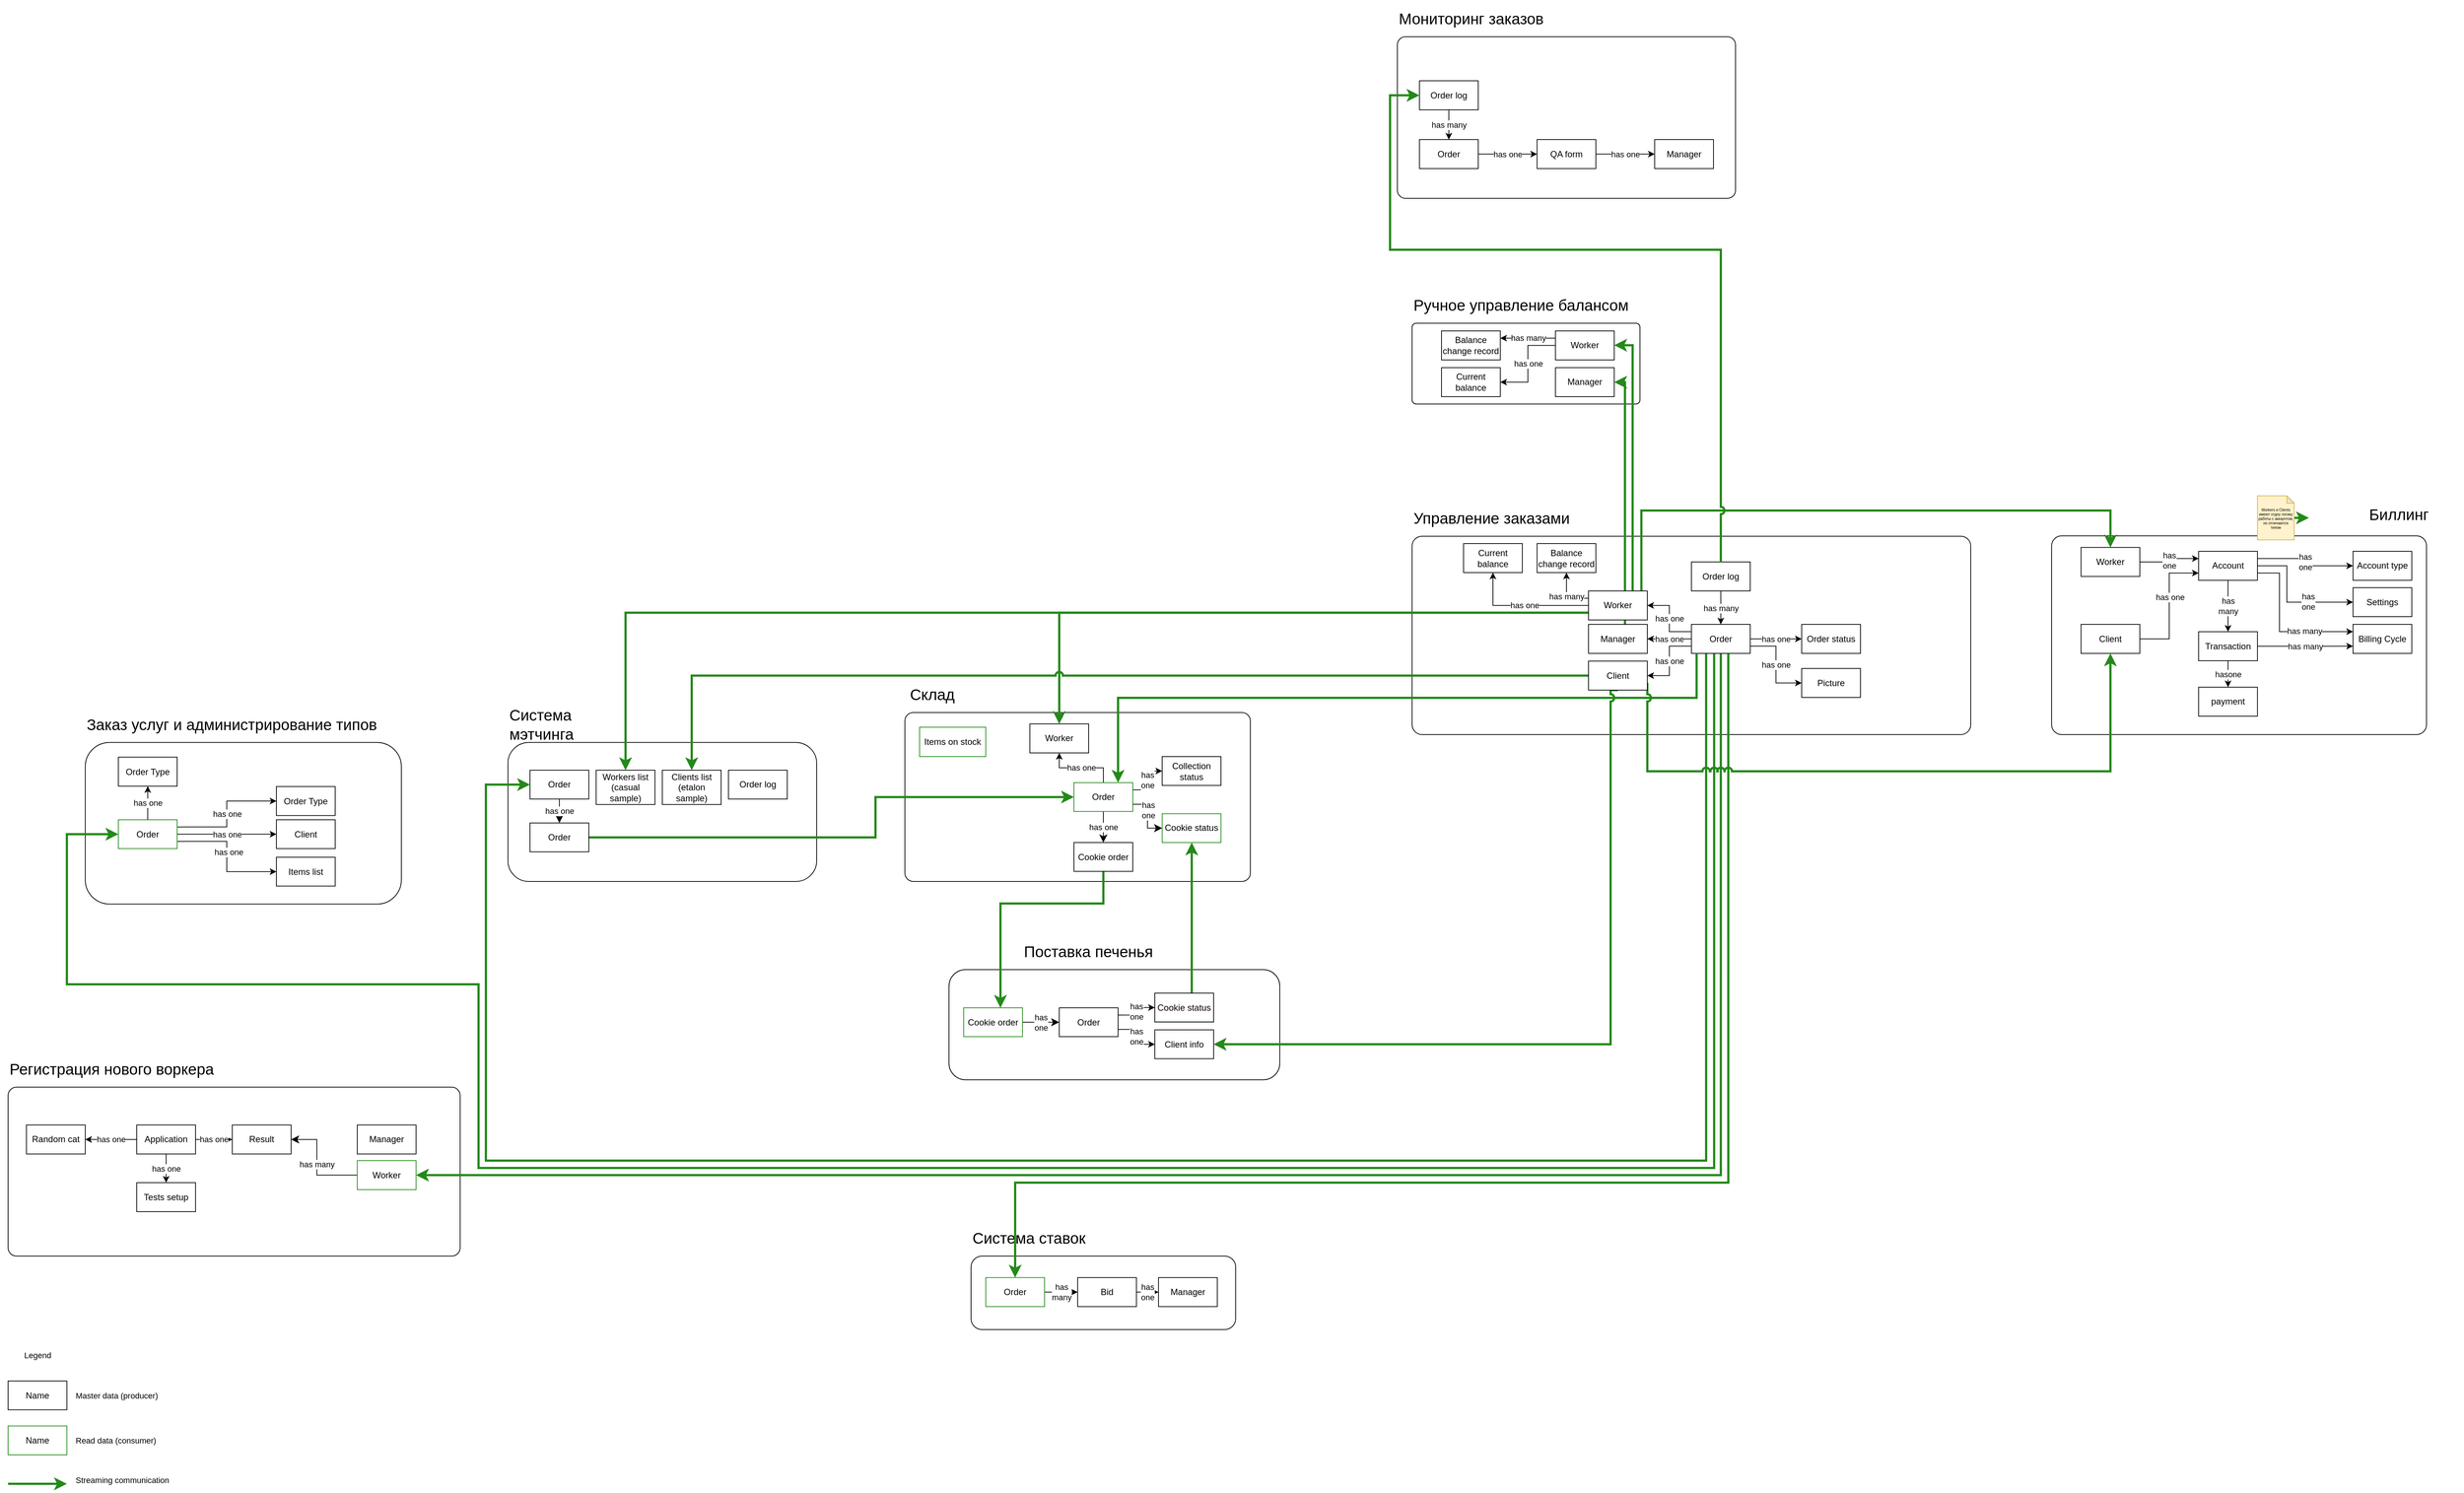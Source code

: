 <mxfile version="21.2.8" type="device">
  <diagram name="Page-1" id="uHkd7kZZ8SVovb3hqmrz">
    <mxGraphModel dx="1615" dy="1603" grid="1" gridSize="10" guides="1" tooltips="1" connect="1" arrows="1" fold="1" page="1" pageScale="1" pageWidth="850" pageHeight="1100" math="0" shadow="0">
      <root>
        <mxCell id="0" />
        <mxCell id="1" parent="0" />
        <mxCell id="TgPbwLr720xQy9hMQ9bR-1" value="" style="rounded=1;whiteSpace=wrap;html=1;arcSize=5;" parent="1" vertex="1">
          <mxGeometry x="1940" y="-280.5" width="510" height="270.5" as="geometry" />
        </mxCell>
        <mxCell id="TgPbwLr720xQy9hMQ9bR-2" value="" style="rounded=1;whiteSpace=wrap;html=1;arcSize=5;" parent="1" vertex="1">
          <mxGeometry x="1070" y="-570" width="310" height="110" as="geometry" />
        </mxCell>
        <mxCell id="TgPbwLr720xQy9hMQ9bR-3" value="" style="rounded=1;whiteSpace=wrap;html=1;arcSize=5;" parent="1" vertex="1">
          <mxGeometry x="1050" y="-960" width="460" height="220" as="geometry" />
        </mxCell>
        <mxCell id="TgPbwLr720xQy9hMQ9bR-4" value="" style="rounded=1;whiteSpace=wrap;html=1;glass=0;shadow=0;arcSize=5;" parent="1" vertex="1">
          <mxGeometry x="1070" y="-280" width="760" height="270" as="geometry" />
        </mxCell>
        <mxCell id="TgPbwLr720xQy9hMQ9bR-5" value="" style="rounded=1;whiteSpace=wrap;html=1;" parent="1" vertex="1">
          <mxGeometry x="470" y="700" width="360" height="100" as="geometry" />
        </mxCell>
        <mxCell id="TgPbwLr720xQy9hMQ9bR-6" value="" style="rounded=1;whiteSpace=wrap;html=1;arcSize=5;" parent="1" vertex="1">
          <mxGeometry x="380" y="-40" width="470" height="230" as="geometry" />
        </mxCell>
        <mxCell id="TgPbwLr720xQy9hMQ9bR-7" value="" style="rounded=1;whiteSpace=wrap;html=1;" parent="1" vertex="1">
          <mxGeometry x="440" y="310" width="450" height="150" as="geometry" />
        </mxCell>
        <mxCell id="TgPbwLr720xQy9hMQ9bR-8" value="" style="rounded=1;whiteSpace=wrap;html=1;" parent="1" vertex="1">
          <mxGeometry x="-160" y="0.75" width="420" height="189.25" as="geometry" />
        </mxCell>
        <mxCell id="TgPbwLr720xQy9hMQ9bR-9" value="" style="rounded=1;whiteSpace=wrap;html=1;" parent="1" vertex="1">
          <mxGeometry x="-735" y="0.75" width="430" height="220" as="geometry" />
        </mxCell>
        <mxCell id="TgPbwLr720xQy9hMQ9bR-11" value="" style="rounded=1;whiteSpace=wrap;html=1;arcSize=5;" parent="1" vertex="1">
          <mxGeometry x="-840" y="470" width="615" height="230" as="geometry" />
        </mxCell>
        <mxCell id="TgPbwLr720xQy9hMQ9bR-145" value="Регистрация нового воркера" style="text;html=1;strokeColor=none;fillColor=none;align=left;verticalAlign=middle;whiteSpace=wrap;rounded=0;fontSize=21;" parent="1" vertex="1">
          <mxGeometry x="-840" y="420" width="580" height="50" as="geometry" />
        </mxCell>
        <mxCell id="TgPbwLr720xQy9hMQ9bR-148" value="Система &lt;br&gt;мэтчинга" style="text;html=1;strokeColor=none;fillColor=none;align=left;verticalAlign=middle;whiteSpace=wrap;rounded=0;fontSize=21;" parent="1" vertex="1">
          <mxGeometry x="-160" y="-49.25" width="250" height="50" as="geometry" />
        </mxCell>
        <mxCell id="TgPbwLr720xQy9hMQ9bR-149" value="Поставка печенья" style="text;html=1;strokeColor=none;fillColor=none;align=left;verticalAlign=middle;whiteSpace=wrap;rounded=0;fontSize=21;" parent="1" vertex="1">
          <mxGeometry x="540" y="260" width="250" height="50" as="geometry" />
        </mxCell>
        <mxCell id="TgPbwLr720xQy9hMQ9bR-150" value="Склад" style="text;html=1;strokeColor=none;fillColor=none;align=left;verticalAlign=middle;whiteSpace=wrap;rounded=0;fontSize=21;" parent="1" vertex="1">
          <mxGeometry x="385" y="-90" width="250" height="50" as="geometry" />
        </mxCell>
        <mxCell id="TgPbwLr720xQy9hMQ9bR-151" value="Система ставок" style="text;html=1;strokeColor=none;fillColor=none;align=left;verticalAlign=middle;whiteSpace=wrap;rounded=0;fontSize=21;" parent="1" vertex="1">
          <mxGeometry x="470" y="650" width="250" height="50" as="geometry" />
        </mxCell>
        <mxCell id="TgPbwLr720xQy9hMQ9bR-152" value="Управление заказами" style="text;html=1;strokeColor=none;fillColor=none;align=left;verticalAlign=middle;whiteSpace=wrap;rounded=0;fontSize=21;" parent="1" vertex="1">
          <mxGeometry x="1070" y="-330" width="250" height="50" as="geometry" />
        </mxCell>
        <mxCell id="TgPbwLr720xQy9hMQ9bR-153" value="Ручное управление балансом" style="text;html=1;strokeColor=none;fillColor=none;align=left;verticalAlign=middle;whiteSpace=wrap;rounded=0;fontSize=21;" parent="1" vertex="1">
          <mxGeometry x="1070" y="-620" width="340" height="50" as="geometry" />
        </mxCell>
        <mxCell id="TgPbwLr720xQy9hMQ9bR-154" value="Мониторинг заказов" style="text;html=1;strokeColor=none;fillColor=none;align=left;verticalAlign=middle;whiteSpace=wrap;rounded=0;fontSize=21;" parent="1" vertex="1">
          <mxGeometry x="1050" y="-1010" width="340" height="50" as="geometry" />
        </mxCell>
        <mxCell id="TgPbwLr720xQy9hMQ9bR-167" value="has one" style="edgeStyle=orthogonalEdgeStyle;rounded=0;orthogonalLoop=1;jettySize=auto;html=1;entryX=0;entryY=0.5;entryDx=0;entryDy=0;exitX=1;exitY=0.25;exitDx=0;exitDy=0;" parent="1" source="TgPbwLr720xQy9hMQ9bR-156" target="TgPbwLr720xQy9hMQ9bR-166" edge="1">
          <mxGeometry relative="1" as="geometry" />
        </mxCell>
        <mxCell id="TgPbwLr720xQy9hMQ9bR-169" value="has one" style="edgeStyle=orthogonalEdgeStyle;rounded=0;orthogonalLoop=1;jettySize=auto;html=1;exitX=1;exitY=0.5;exitDx=0;exitDy=0;entryX=0;entryY=0.5;entryDx=0;entryDy=0;" parent="1" source="TgPbwLr720xQy9hMQ9bR-156" target="TgPbwLr720xQy9hMQ9bR-168" edge="1">
          <mxGeometry relative="1" as="geometry" />
        </mxCell>
        <mxCell id="TgPbwLr720xQy9hMQ9bR-184" style="edgeStyle=orthogonalEdgeStyle;rounded=0;orthogonalLoop=1;jettySize=auto;html=1;exitX=1;exitY=0.75;exitDx=0;exitDy=0;entryX=0;entryY=0.5;entryDx=0;entryDy=0;" parent="1" source="TgPbwLr720xQy9hMQ9bR-156" target="TgPbwLr720xQy9hMQ9bR-183" edge="1">
          <mxGeometry relative="1" as="geometry" />
        </mxCell>
        <mxCell id="TgPbwLr720xQy9hMQ9bR-185" value="has one" style="edgeLabel;html=1;align=center;verticalAlign=middle;resizable=0;points=[];" parent="TgPbwLr720xQy9hMQ9bR-184" vertex="1" connectable="0">
          <mxGeometry x="-0.074" y="2" relative="1" as="geometry">
            <mxPoint as="offset" />
          </mxGeometry>
        </mxCell>
        <mxCell id="TgPbwLr720xQy9hMQ9bR-267" value="has one" style="edgeStyle=orthogonalEdgeStyle;rounded=0;orthogonalLoop=1;jettySize=auto;html=1;entryX=0.5;entryY=1;entryDx=0;entryDy=0;" parent="1" source="TgPbwLr720xQy9hMQ9bR-156" target="TgPbwLr720xQy9hMQ9bR-162" edge="1">
          <mxGeometry relative="1" as="geometry" />
        </mxCell>
        <mxCell id="TgPbwLr720xQy9hMQ9bR-156" value="Order" style="rounded=0;whiteSpace=wrap;html=1;strokeColor=#24891A;" parent="1" vertex="1">
          <mxGeometry x="-690" y="106" width="80" height="39.25" as="geometry" />
        </mxCell>
        <mxCell id="TgPbwLr720xQy9hMQ9bR-161" value="Manager" style="rounded=0;whiteSpace=wrap;html=1;" parent="1" vertex="1">
          <mxGeometry x="-365" y="521.5" width="80" height="39.5" as="geometry" />
        </mxCell>
        <mxCell id="TgPbwLr720xQy9hMQ9bR-162" value="Order Type" style="rounded=0;whiteSpace=wrap;html=1;" parent="1" vertex="1">
          <mxGeometry x="-690" y="20.75" width="80" height="39.5" as="geometry" />
        </mxCell>
        <mxCell id="TgPbwLr720xQy9hMQ9bR-215" value="has many" style="edgeStyle=orthogonalEdgeStyle;rounded=0;orthogonalLoop=1;jettySize=auto;html=1;exitX=0;exitY=0.25;exitDx=0;exitDy=0;" parent="1" source="TgPbwLr720xQy9hMQ9bR-163" target="TgPbwLr720xQy9hMQ9bR-214" edge="1">
          <mxGeometry relative="1" as="geometry" />
        </mxCell>
        <mxCell id="TgPbwLr720xQy9hMQ9bR-219" value="has one" style="edgeStyle=orthogonalEdgeStyle;rounded=0;orthogonalLoop=1;jettySize=auto;html=1;exitX=0;exitY=0.5;exitDx=0;exitDy=0;entryX=0.5;entryY=1;entryDx=0;entryDy=0;" parent="1" source="TgPbwLr720xQy9hMQ9bR-163" target="TgPbwLr720xQy9hMQ9bR-218" edge="1">
          <mxGeometry relative="1" as="geometry" />
        </mxCell>
        <mxCell id="TgPbwLr720xQy9hMQ9bR-275" style="edgeStyle=elbowEdgeStyle;shape=connector;curved=0;rounded=0;orthogonalLoop=1;jettySize=auto;elbow=vertical;html=1;exitX=0.75;exitY=0;exitDx=0;exitDy=0;entryX=1;entryY=0.5;entryDx=0;entryDy=0;labelBackgroundColor=default;strokeColor=#24891A;strokeWidth=3;fontFamily=Helvetica;fontSize=11;fontColor=default;endArrow=classic;startSize=8;endSize=8;" parent="1" source="TgPbwLr720xQy9hMQ9bR-163" target="TgPbwLr720xQy9hMQ9bR-220" edge="1">
          <mxGeometry relative="1" as="geometry">
            <Array as="points">
              <mxPoint x="1360" y="-540" />
              <mxPoint x="1380" y="-420" />
            </Array>
          </mxGeometry>
        </mxCell>
        <mxCell id="TgPbwLr720xQy9hMQ9bR-279" style="edgeStyle=segmentEdgeStyle;shape=connector;curved=0;rounded=0;orthogonalLoop=1;jettySize=auto;html=1;exitX=0;exitY=0.75;exitDx=0;exitDy=0;entryX=0.5;entryY=0;entryDx=0;entryDy=0;labelBackgroundColor=default;strokeColor=#24891A;strokeWidth=3;fontFamily=Helvetica;fontSize=11;fontColor=default;endArrow=classic;startSize=8;endSize=8;elbow=vertical;" parent="1" source="TgPbwLr720xQy9hMQ9bR-163" target="TgPbwLr720xQy9hMQ9bR-192" edge="1">
          <mxGeometry relative="1" as="geometry">
            <Array as="points">
              <mxPoint x="590" y="-176" />
            </Array>
          </mxGeometry>
        </mxCell>
        <mxCell id="TgPbwLr720xQy9hMQ9bR-292" style="edgeStyle=segmentEdgeStyle;shape=connector;curved=0;rounded=0;orthogonalLoop=1;jettySize=auto;html=1;exitX=0;exitY=0.75;exitDx=0;exitDy=0;labelBackgroundColor=default;strokeColor=#24891A;strokeWidth=3;fontFamily=Helvetica;fontSize=11;fontColor=default;endArrow=classic;startSize=8;endSize=8;elbow=vertical;" parent="1" source="TgPbwLr720xQy9hMQ9bR-163" target="TgPbwLr720xQy9hMQ9bR-170" edge="1">
          <mxGeometry relative="1" as="geometry" />
        </mxCell>
        <mxCell id="TgPbwLr720xQy9hMQ9bR-300" style="edgeStyle=segmentEdgeStyle;shape=connector;curved=0;rounded=0;orthogonalLoop=1;jettySize=auto;html=1;exitX=0.899;exitY=-0.013;exitDx=0;exitDy=0;entryX=0.5;entryY=0;entryDx=0;entryDy=0;labelBackgroundColor=default;strokeColor=#24891A;strokeWidth=3;fontFamily=Helvetica;fontSize=11;fontColor=default;endArrow=classic;startSize=8;endSize=8;elbow=vertical;exitPerimeter=0;jumpStyle=arc;" parent="1" source="TgPbwLr720xQy9hMQ9bR-163" target="TgPbwLr720xQy9hMQ9bR-240" edge="1">
          <mxGeometry relative="1" as="geometry">
            <Array as="points">
              <mxPoint x="1382" y="-315" />
              <mxPoint x="2020" y="-315" />
            </Array>
          </mxGeometry>
        </mxCell>
        <mxCell id="TgPbwLr720xQy9hMQ9bR-163" value="Worker" style="rounded=0;whiteSpace=wrap;html=1;strokeColor=#24891a;" parent="1" vertex="1">
          <mxGeometry x="1310" y="-205.5" width="80" height="39.5" as="geometry" />
        </mxCell>
        <mxCell id="TgPbwLr720xQy9hMQ9bR-278" style="edgeStyle=segmentEdgeStyle;shape=connector;curved=0;rounded=0;orthogonalLoop=1;jettySize=auto;html=1;exitX=0.62;exitY=0.019;exitDx=0;exitDy=0;entryX=1;entryY=0.5;entryDx=0;entryDy=0;labelBackgroundColor=default;strokeColor=#24891A;strokeWidth=3;fontFamily=Helvetica;fontSize=11;fontColor=default;endArrow=classic;startSize=8;endSize=8;elbow=vertical;exitPerimeter=0;" parent="1" source="TgPbwLr720xQy9hMQ9bR-164" target="TgPbwLr720xQy9hMQ9bR-221" edge="1">
          <mxGeometry relative="1" as="geometry">
            <Array as="points">
              <mxPoint x="1360" y="-490" />
            </Array>
          </mxGeometry>
        </mxCell>
        <mxCell id="TgPbwLr720xQy9hMQ9bR-164" value="Manager" style="rounded=0;whiteSpace=wrap;html=1;strokeColor=#24891a;" parent="1" vertex="1">
          <mxGeometry x="1310" y="-160" width="80" height="39.5" as="geometry" />
        </mxCell>
        <mxCell id="TgPbwLr720xQy9hMQ9bR-293" style="edgeStyle=segmentEdgeStyle;shape=connector;curved=0;rounded=0;orthogonalLoop=1;jettySize=auto;html=1;exitX=0;exitY=0.5;exitDx=0;exitDy=0;entryX=0.5;entryY=0;entryDx=0;entryDy=0;labelBackgroundColor=default;strokeColor=#24891A;strokeWidth=3;fontFamily=Helvetica;fontSize=11;fontColor=default;endArrow=classic;startSize=8;endSize=8;elbow=vertical;jumpStyle=arc;" parent="1" source="TgPbwLr720xQy9hMQ9bR-165" target="TgPbwLr720xQy9hMQ9bR-171" edge="1">
          <mxGeometry relative="1" as="geometry" />
        </mxCell>
        <mxCell id="TgPbwLr720xQy9hMQ9bR-165" value="Client" style="rounded=0;whiteSpace=wrap;html=1;strokeColor=#24891a;" parent="1" vertex="1">
          <mxGeometry x="1310" y="-110" width="80" height="39.5" as="geometry" />
        </mxCell>
        <mxCell id="TgPbwLr720xQy9hMQ9bR-166" value="Order Type" style="rounded=0;whiteSpace=wrap;html=1;" parent="1" vertex="1">
          <mxGeometry x="-475" y="60.75" width="80" height="39.5" as="geometry" />
        </mxCell>
        <mxCell id="TgPbwLr720xQy9hMQ9bR-168" value="Client" style="rounded=0;whiteSpace=wrap;html=1;" parent="1" vertex="1">
          <mxGeometry x="-475" y="106" width="80" height="39.25" as="geometry" />
        </mxCell>
        <mxCell id="TgPbwLr720xQy9hMQ9bR-170" value="Workers list (casual sample)" style="rounded=0;whiteSpace=wrap;html=1;" parent="1" vertex="1">
          <mxGeometry x="-40" y="38.5" width="80" height="46.75" as="geometry" />
        </mxCell>
        <mxCell id="TgPbwLr720xQy9hMQ9bR-171" value="Clients list&lt;br&gt;(etalon sample)" style="rounded=0;whiteSpace=wrap;html=1;" parent="1" vertex="1">
          <mxGeometry x="50" y="38.5" width="80" height="46.75" as="geometry" />
        </mxCell>
        <mxCell id="TgPbwLr720xQy9hMQ9bR-178" value="has many" style="edgeStyle=orthogonalEdgeStyle;rounded=0;orthogonalLoop=1;jettySize=auto;html=1;" parent="1" source="TgPbwLr720xQy9hMQ9bR-176" target="TgPbwLr720xQy9hMQ9bR-177" edge="1">
          <mxGeometry relative="1" as="geometry" />
        </mxCell>
        <mxCell id="TgPbwLr720xQy9hMQ9bR-176" value="Order log" style="rounded=0;whiteSpace=wrap;html=1;" parent="1" vertex="1">
          <mxGeometry x="1450" y="-245" width="80" height="39.5" as="geometry" />
        </mxCell>
        <mxCell id="TgPbwLr720xQy9hMQ9bR-179" value="has one" style="edgeStyle=orthogonalEdgeStyle;rounded=0;orthogonalLoop=1;jettySize=auto;html=1;exitX=0;exitY=0.25;exitDx=0;exitDy=0;entryX=1;entryY=0.5;entryDx=0;entryDy=0;" parent="1" source="TgPbwLr720xQy9hMQ9bR-177" target="TgPbwLr720xQy9hMQ9bR-163" edge="1">
          <mxGeometry relative="1" as="geometry" />
        </mxCell>
        <mxCell id="TgPbwLr720xQy9hMQ9bR-180" value="has one" style="edgeStyle=orthogonalEdgeStyle;rounded=0;orthogonalLoop=1;jettySize=auto;html=1;exitX=0;exitY=0.5;exitDx=0;exitDy=0;entryX=1;entryY=0.5;entryDx=0;entryDy=0;" parent="1" source="TgPbwLr720xQy9hMQ9bR-177" target="TgPbwLr720xQy9hMQ9bR-164" edge="1">
          <mxGeometry relative="1" as="geometry" />
        </mxCell>
        <mxCell id="TgPbwLr720xQy9hMQ9bR-181" value="has one" style="edgeStyle=orthogonalEdgeStyle;rounded=0;orthogonalLoop=1;jettySize=auto;html=1;exitX=0;exitY=0.75;exitDx=0;exitDy=0;entryX=1;entryY=0.5;entryDx=0;entryDy=0;" parent="1" source="TgPbwLr720xQy9hMQ9bR-177" target="TgPbwLr720xQy9hMQ9bR-165" edge="1">
          <mxGeometry relative="1" as="geometry" />
        </mxCell>
        <mxCell id="TgPbwLr720xQy9hMQ9bR-191" value="has one" style="edgeStyle=orthogonalEdgeStyle;rounded=0;orthogonalLoop=1;jettySize=auto;html=1;" parent="1" source="TgPbwLr720xQy9hMQ9bR-177" target="TgPbwLr720xQy9hMQ9bR-190" edge="1">
          <mxGeometry relative="1" as="geometry" />
        </mxCell>
        <mxCell id="TgPbwLr720xQy9hMQ9bR-213" value="has one" style="edgeStyle=orthogonalEdgeStyle;rounded=0;orthogonalLoop=1;jettySize=auto;html=1;entryX=0;entryY=0.5;entryDx=0;entryDy=0;exitX=1;exitY=0.75;exitDx=0;exitDy=0;" parent="1" source="TgPbwLr720xQy9hMQ9bR-177" target="TgPbwLr720xQy9hMQ9bR-212" edge="1">
          <mxGeometry relative="1" as="geometry" />
        </mxCell>
        <mxCell id="TgPbwLr720xQy9hMQ9bR-291" style="edgeStyle=segmentEdgeStyle;shape=connector;curved=0;rounded=0;orthogonalLoop=1;jettySize=auto;html=1;exitX=0.627;exitY=1.002;exitDx=0;exitDy=0;entryX=0.5;entryY=0;entryDx=0;entryDy=0;labelBackgroundColor=default;strokeColor=#24891A;strokeWidth=3;fontFamily=Helvetica;fontSize=11;fontColor=default;endArrow=classic;startSize=8;endSize=8;elbow=vertical;jumpStyle=arc;exitPerimeter=0;" parent="1" source="TgPbwLr720xQy9hMQ9bR-177" target="TgPbwLr720xQy9hMQ9bR-235" edge="1">
          <mxGeometry relative="1" as="geometry">
            <Array as="points">
              <mxPoint x="1500" y="600" />
              <mxPoint x="530" y="600" />
            </Array>
          </mxGeometry>
        </mxCell>
        <mxCell id="TgPbwLr720xQy9hMQ9bR-298" style="edgeStyle=segmentEdgeStyle;shape=connector;curved=0;rounded=0;orthogonalLoop=1;jettySize=auto;html=1;exitX=0.25;exitY=1;exitDx=0;exitDy=0;entryX=0;entryY=0.5;entryDx=0;entryDy=0;labelBackgroundColor=default;strokeColor=#24891A;strokeWidth=3;fontFamily=Helvetica;fontSize=11;fontColor=default;endArrow=classic;startSize=8;endSize=8;elbow=vertical;" parent="1" source="TgPbwLr720xQy9hMQ9bR-177" target="TgPbwLr720xQy9hMQ9bR-268" edge="1">
          <mxGeometry relative="1" as="geometry">
            <Array as="points">
              <mxPoint x="1470" y="570" />
              <mxPoint x="-190" y="570" />
              <mxPoint x="-190" y="58" />
            </Array>
          </mxGeometry>
        </mxCell>
        <mxCell id="TgPbwLr720xQy9hMQ9bR-299" style="edgeStyle=segmentEdgeStyle;shape=connector;curved=0;rounded=0;orthogonalLoop=1;jettySize=auto;html=1;entryX=0;entryY=0.5;entryDx=0;entryDy=0;labelBackgroundColor=default;strokeColor=#24891A;strokeWidth=3;fontFamily=Helvetica;fontSize=11;fontColor=default;endArrow=classic;startSize=8;endSize=8;elbow=vertical;jumpStyle=arc;exitX=0.386;exitY=1;exitDx=0;exitDy=0;exitPerimeter=0;" parent="1" source="TgPbwLr720xQy9hMQ9bR-177" target="TgPbwLr720xQy9hMQ9bR-156" edge="1">
          <mxGeometry relative="1" as="geometry">
            <mxPoint x="1690" y="190" as="sourcePoint" />
            <Array as="points">
              <mxPoint x="1481" y="580" />
              <mxPoint x="-200" y="580" />
              <mxPoint x="-200" y="330" />
              <mxPoint x="-760" y="330" />
              <mxPoint x="-760" y="126" />
            </Array>
          </mxGeometry>
        </mxCell>
        <mxCell id="TgPbwLr720xQy9hMQ9bR-301" style="edgeStyle=segmentEdgeStyle;shape=connector;curved=0;rounded=0;orthogonalLoop=1;jettySize=auto;html=1;exitX=0.5;exitY=1;exitDx=0;exitDy=0;labelBackgroundColor=default;strokeColor=#24891A;strokeWidth=3;fontFamily=Helvetica;fontSize=11;fontColor=default;endArrow=classic;startSize=8;endSize=8;elbow=vertical;jumpStyle=arc;entryX=1;entryY=0.5;entryDx=0;entryDy=0;" parent="1" source="TgPbwLr720xQy9hMQ9bR-177" target="TgPbwLr720xQy9hMQ9bR-194" edge="1">
          <mxGeometry relative="1" as="geometry">
            <Array as="points">
              <mxPoint x="1490" y="590" />
            </Array>
          </mxGeometry>
        </mxCell>
        <mxCell id="TgPbwLr720xQy9hMQ9bR-177" value="Order" style="rounded=0;whiteSpace=wrap;html=1;strokeColor=#000000;" parent="1" vertex="1">
          <mxGeometry x="1450" y="-160" width="80" height="39.5" as="geometry" />
        </mxCell>
        <mxCell id="TgPbwLr720xQy9hMQ9bR-182" value="Items on stock" style="rounded=0;whiteSpace=wrap;html=1;strokeColor=#24891A;" parent="1" vertex="1">
          <mxGeometry x="400" y="-20" width="90" height="40" as="geometry" />
        </mxCell>
        <mxCell id="TgPbwLr720xQy9hMQ9bR-183" value="Items list" style="rounded=0;whiteSpace=wrap;html=1;" parent="1" vertex="1">
          <mxGeometry x="-475" y="157" width="80" height="39.25" as="geometry" />
        </mxCell>
        <mxCell id="TgPbwLr720xQy9hMQ9bR-209" value="has&lt;br&gt;one" style="edgeStyle=orthogonalEdgeStyle;rounded=0;orthogonalLoop=1;jettySize=auto;html=1;exitX=1;exitY=0.25;exitDx=0;exitDy=0;" parent="1" source="TgPbwLr720xQy9hMQ9bR-186" target="TgPbwLr720xQy9hMQ9bR-208" edge="1">
          <mxGeometry relative="1" as="geometry" />
        </mxCell>
        <mxCell id="TgPbwLr720xQy9hMQ9bR-211" value="has one" style="edgeStyle=orthogonalEdgeStyle;rounded=0;orthogonalLoop=1;jettySize=auto;html=1;" parent="1" source="TgPbwLr720xQy9hMQ9bR-186" target="TgPbwLr720xQy9hMQ9bR-192" edge="1">
          <mxGeometry relative="1" as="geometry" />
        </mxCell>
        <mxCell id="TgPbwLr720xQy9hMQ9bR-285" value="has one" style="edgeStyle=segmentEdgeStyle;shape=connector;curved=0;rounded=0;orthogonalLoop=1;jettySize=auto;html=1;labelBackgroundColor=default;strokeColor=#000000;strokeWidth=1;fontFamily=Helvetica;fontSize=11;fontColor=default;endArrow=classic;startSize=8;endSize=8;elbow=vertical;" parent="1" source="TgPbwLr720xQy9hMQ9bR-186" target="TgPbwLr720xQy9hMQ9bR-284" edge="1">
          <mxGeometry relative="1" as="geometry" />
        </mxCell>
        <mxCell id="TgPbwLr720xQy9hMQ9bR-288" style="edgeStyle=segmentEdgeStyle;shape=connector;curved=0;rounded=0;orthogonalLoop=1;jettySize=auto;html=1;exitX=1;exitY=0.75;exitDx=0;exitDy=0;entryX=0;entryY=0.5;entryDx=0;entryDy=0;labelBackgroundColor=default;strokeColor=#000000;strokeWidth=1;fontFamily=Helvetica;fontSize=11;fontColor=default;endArrow=classic;startSize=8;endSize=8;elbow=vertical;" parent="1" source="TgPbwLr720xQy9hMQ9bR-186" target="TgPbwLr720xQy9hMQ9bR-287" edge="1">
          <mxGeometry relative="1" as="geometry">
            <Array as="points">
              <mxPoint x="710" y="85" />
              <mxPoint x="710" y="117" />
            </Array>
          </mxGeometry>
        </mxCell>
        <mxCell id="TgPbwLr720xQy9hMQ9bR-289" value="has&lt;br&gt;one" style="edgeLabel;html=1;align=center;verticalAlign=middle;resizable=0;points=[];fontSize=11;fontFamily=Helvetica;fontColor=default;" parent="TgPbwLr720xQy9hMQ9bR-288" vertex="1" connectable="0">
          <mxGeometry x="-0.224" y="1" relative="1" as="geometry">
            <mxPoint as="offset" />
          </mxGeometry>
        </mxCell>
        <mxCell id="TgPbwLr720xQy9hMQ9bR-186" value="Order" style="rounded=0;whiteSpace=wrap;html=1;strokeColor=#24891A;" parent="1" vertex="1">
          <mxGeometry x="610" y="55.44" width="80" height="39.25" as="geometry" />
        </mxCell>
        <mxCell id="TgPbwLr720xQy9hMQ9bR-187" value="Client info" style="rounded=0;whiteSpace=wrap;html=1;" parent="1" vertex="1">
          <mxGeometry x="720" y="392" width="80" height="39.25" as="geometry" />
        </mxCell>
        <mxCell id="TgPbwLr720xQy9hMQ9bR-188" value="Order log" style="rounded=0;whiteSpace=wrap;html=1;" parent="1" vertex="1">
          <mxGeometry x="140" y="38.5" width="80" height="39.25" as="geometry" />
        </mxCell>
        <mxCell id="TgPbwLr720xQy9hMQ9bR-190" value="Order status" style="rounded=0;whiteSpace=wrap;html=1;" parent="1" vertex="1">
          <mxGeometry x="1600" y="-160" width="80" height="39.5" as="geometry" />
        </mxCell>
        <mxCell id="TgPbwLr720xQy9hMQ9bR-192" value="Worker" style="rounded=0;whiteSpace=wrap;html=1;" parent="1" vertex="1">
          <mxGeometry x="550" y="-24.5" width="80" height="39.5" as="geometry" />
        </mxCell>
        <mxCell id="TgPbwLr720xQy9hMQ9bR-193" value="Random cat" style="rounded=0;whiteSpace=wrap;html=1;" parent="1" vertex="1">
          <mxGeometry x="-815" y="521.5" width="80" height="39.5" as="geometry" />
        </mxCell>
        <mxCell id="TgPbwLr720xQy9hMQ9bR-303" value="has many" style="edgeStyle=segmentEdgeStyle;shape=connector;curved=0;rounded=0;orthogonalLoop=1;jettySize=auto;html=1;exitX=0;exitY=0.5;exitDx=0;exitDy=0;entryX=1;entryY=0.5;entryDx=0;entryDy=0;labelBackgroundColor=default;strokeColor=#000000;strokeWidth=1;fontFamily=Helvetica;fontSize=11;fontColor=default;endArrow=classic;startSize=8;endSize=8;elbow=vertical;" parent="1" source="TgPbwLr720xQy9hMQ9bR-194" target="TgPbwLr720xQy9hMQ9bR-197" edge="1">
          <mxGeometry relative="1" as="geometry">
            <Array as="points">
              <mxPoint x="-420" y="590" />
              <mxPoint x="-420" y="541" />
            </Array>
          </mxGeometry>
        </mxCell>
        <mxCell id="TgPbwLr720xQy9hMQ9bR-194" value="Worker" style="rounded=0;whiteSpace=wrap;html=1;strokeColor=#24891A;" parent="1" vertex="1">
          <mxGeometry x="-365" y="570" width="80" height="39.5" as="geometry" />
        </mxCell>
        <mxCell id="TgPbwLr720xQy9hMQ9bR-198" value="has one" style="edgeStyle=orthogonalEdgeStyle;rounded=0;orthogonalLoop=1;jettySize=auto;html=1;exitX=0;exitY=0.5;exitDx=0;exitDy=0;entryX=1;entryY=0.5;entryDx=0;entryDy=0;" parent="1" source="TgPbwLr720xQy9hMQ9bR-195" target="TgPbwLr720xQy9hMQ9bR-193" edge="1">
          <mxGeometry relative="1" as="geometry" />
        </mxCell>
        <mxCell id="TgPbwLr720xQy9hMQ9bR-200" value="has one" style="edgeStyle=orthogonalEdgeStyle;rounded=0;orthogonalLoop=1;jettySize=auto;html=1;" parent="1" source="TgPbwLr720xQy9hMQ9bR-195" target="TgPbwLr720xQy9hMQ9bR-197" edge="1">
          <mxGeometry relative="1" as="geometry" />
        </mxCell>
        <mxCell id="TgPbwLr720xQy9hMQ9bR-201" value="has one" style="edgeStyle=orthogonalEdgeStyle;rounded=0;orthogonalLoop=1;jettySize=auto;html=1;" parent="1" source="TgPbwLr720xQy9hMQ9bR-195" target="TgPbwLr720xQy9hMQ9bR-196" edge="1">
          <mxGeometry relative="1" as="geometry" />
        </mxCell>
        <mxCell id="TgPbwLr720xQy9hMQ9bR-195" value="Application" style="rounded=0;whiteSpace=wrap;html=1;" parent="1" vertex="1">
          <mxGeometry x="-665" y="521.5" width="80" height="39.5" as="geometry" />
        </mxCell>
        <mxCell id="TgPbwLr720xQy9hMQ9bR-196" value="Tests setup" style="rounded=0;whiteSpace=wrap;html=1;" parent="1" vertex="1">
          <mxGeometry x="-665" y="600" width="80" height="39.5" as="geometry" />
        </mxCell>
        <mxCell id="TgPbwLr720xQy9hMQ9bR-197" value="Result" style="rounded=0;whiteSpace=wrap;html=1;" parent="1" vertex="1">
          <mxGeometry x="-535" y="521.5" width="80" height="39.5" as="geometry" />
        </mxCell>
        <mxCell id="TgPbwLr720xQy9hMQ9bR-204" value="has&lt;br&gt;one" style="edgeStyle=orthogonalEdgeStyle;rounded=0;orthogonalLoop=1;jettySize=auto;html=1;exitX=1;exitY=0.25;exitDx=0;exitDy=0;" parent="1" source="TgPbwLr720xQy9hMQ9bR-202" target="TgPbwLr720xQy9hMQ9bR-203" edge="1">
          <mxGeometry relative="1" as="geometry" />
        </mxCell>
        <mxCell id="TgPbwLr720xQy9hMQ9bR-207" value="has &lt;br&gt;one" style="edgeStyle=orthogonalEdgeStyle;rounded=0;orthogonalLoop=1;jettySize=auto;html=1;exitX=1;exitY=0.75;exitDx=0;exitDy=0;entryX=0;entryY=0.5;entryDx=0;entryDy=0;" parent="1" source="TgPbwLr720xQy9hMQ9bR-202" target="TgPbwLr720xQy9hMQ9bR-187" edge="1">
          <mxGeometry relative="1" as="geometry" />
        </mxCell>
        <mxCell id="TgPbwLr720xQy9hMQ9bR-202" value="Order" style="rounded=0;whiteSpace=wrap;html=1;" parent="1" vertex="1">
          <mxGeometry x="590" y="362" width="80" height="39.25" as="geometry" />
        </mxCell>
        <mxCell id="TgPbwLr720xQy9hMQ9bR-290" style="edgeStyle=segmentEdgeStyle;shape=connector;curved=0;rounded=0;orthogonalLoop=1;jettySize=auto;html=1;exitX=0.628;exitY=0.001;exitDx=0;exitDy=0;labelBackgroundColor=default;strokeColor=#24891A;strokeWidth=3;fontFamily=Helvetica;fontSize=11;fontColor=default;endArrow=classic;startSize=8;endSize=8;elbow=vertical;exitPerimeter=0;" parent="1" source="TgPbwLr720xQy9hMQ9bR-308" target="TgPbwLr720xQy9hMQ9bR-287" edge="1">
          <mxGeometry relative="1" as="geometry">
            <Array as="points" />
          </mxGeometry>
        </mxCell>
        <mxCell id="TgPbwLr720xQy9hMQ9bR-203" value="Cookie status" style="rounded=0;whiteSpace=wrap;html=1;strokeColor=#24891A;" parent="1" vertex="1">
          <mxGeometry x="720" y="342" width="80" height="39.25" as="geometry" />
        </mxCell>
        <mxCell id="TgPbwLr720xQy9hMQ9bR-208" value="Collection status" style="rounded=0;whiteSpace=wrap;html=1;" parent="1" vertex="1">
          <mxGeometry x="730" y="20" width="80" height="39.25" as="geometry" />
        </mxCell>
        <mxCell id="TgPbwLr720xQy9hMQ9bR-212" value="Picture" style="rounded=0;whiteSpace=wrap;html=1;" parent="1" vertex="1">
          <mxGeometry x="1600" y="-100" width="80" height="39.5" as="geometry" />
        </mxCell>
        <mxCell id="TgPbwLr720xQy9hMQ9bR-214" value="Balance change record" style="rounded=0;whiteSpace=wrap;html=1;" parent="1" vertex="1">
          <mxGeometry x="1240" y="-270" width="80" height="39.5" as="geometry" />
        </mxCell>
        <mxCell id="TgPbwLr720xQy9hMQ9bR-218" value="Current balance" style="rounded=0;whiteSpace=wrap;html=1;" parent="1" vertex="1">
          <mxGeometry x="1140" y="-270" width="80" height="39.5" as="geometry" />
        </mxCell>
        <mxCell id="TgPbwLr720xQy9hMQ9bR-224" value="has many" style="edgeStyle=orthogonalEdgeStyle;rounded=0;orthogonalLoop=1;jettySize=auto;html=1;exitX=0;exitY=0.25;exitDx=0;exitDy=0;entryX=1;entryY=0.25;entryDx=0;entryDy=0;" parent="1" source="TgPbwLr720xQy9hMQ9bR-220" target="TgPbwLr720xQy9hMQ9bR-222" edge="1">
          <mxGeometry relative="1" as="geometry" />
        </mxCell>
        <mxCell id="TgPbwLr720xQy9hMQ9bR-225" value="has one" style="edgeStyle=orthogonalEdgeStyle;rounded=0;orthogonalLoop=1;jettySize=auto;html=1;exitX=0;exitY=0.5;exitDx=0;exitDy=0;entryX=1;entryY=0.5;entryDx=0;entryDy=0;" parent="1" source="TgPbwLr720xQy9hMQ9bR-220" target="TgPbwLr720xQy9hMQ9bR-223" edge="1">
          <mxGeometry relative="1" as="geometry" />
        </mxCell>
        <mxCell id="TgPbwLr720xQy9hMQ9bR-220" value="Worker" style="rounded=0;whiteSpace=wrap;html=1;" parent="1" vertex="1">
          <mxGeometry x="1265" y="-559.5" width="80" height="39.5" as="geometry" />
        </mxCell>
        <mxCell id="TgPbwLr720xQy9hMQ9bR-221" value="Manager" style="rounded=0;whiteSpace=wrap;html=1;" parent="1" vertex="1">
          <mxGeometry x="1265" y="-509.5" width="80" height="39.5" as="geometry" />
        </mxCell>
        <mxCell id="TgPbwLr720xQy9hMQ9bR-222" value="Balance change record" style="rounded=0;whiteSpace=wrap;html=1;" parent="1" vertex="1">
          <mxGeometry x="1110" y="-559.5" width="80" height="39.5" as="geometry" />
        </mxCell>
        <mxCell id="TgPbwLr720xQy9hMQ9bR-223" value="Current balance" style="rounded=0;whiteSpace=wrap;html=1;" parent="1" vertex="1">
          <mxGeometry x="1110" y="-509.5" width="80" height="39.5" as="geometry" />
        </mxCell>
        <mxCell id="TgPbwLr720xQy9hMQ9bR-230" value="has many" style="edgeStyle=orthogonalEdgeStyle;rounded=0;orthogonalLoop=1;jettySize=auto;html=1;" parent="1" source="TgPbwLr720xQy9hMQ9bR-226" target="TgPbwLr720xQy9hMQ9bR-229" edge="1">
          <mxGeometry relative="1" as="geometry" />
        </mxCell>
        <mxCell id="TgPbwLr720xQy9hMQ9bR-226" value="Order log" style="rounded=0;whiteSpace=wrap;html=1;" parent="1" vertex="1">
          <mxGeometry x="1080" y="-900" width="80" height="39.5" as="geometry" />
        </mxCell>
        <mxCell id="TgPbwLr720xQy9hMQ9bR-232" value="has one" style="edgeStyle=orthogonalEdgeStyle;rounded=0;orthogonalLoop=1;jettySize=auto;html=1;" parent="1" source="TgPbwLr720xQy9hMQ9bR-229" target="TgPbwLr720xQy9hMQ9bR-231" edge="1">
          <mxGeometry relative="1" as="geometry" />
        </mxCell>
        <mxCell id="TgPbwLr720xQy9hMQ9bR-229" value="Order" style="rounded=0;whiteSpace=wrap;html=1;" parent="1" vertex="1">
          <mxGeometry x="1080" y="-820" width="80" height="39.5" as="geometry" />
        </mxCell>
        <mxCell id="TgPbwLr720xQy9hMQ9bR-234" value="has one" style="edgeStyle=orthogonalEdgeStyle;rounded=0;orthogonalLoop=1;jettySize=auto;html=1;" parent="1" source="TgPbwLr720xQy9hMQ9bR-231" target="TgPbwLr720xQy9hMQ9bR-233" edge="1">
          <mxGeometry relative="1" as="geometry" />
        </mxCell>
        <mxCell id="TgPbwLr720xQy9hMQ9bR-231" value="QA form" style="rounded=0;whiteSpace=wrap;html=1;" parent="1" vertex="1">
          <mxGeometry x="1240" y="-820" width="80" height="39.5" as="geometry" />
        </mxCell>
        <mxCell id="TgPbwLr720xQy9hMQ9bR-233" value="Manager" style="rounded=0;whiteSpace=wrap;html=1;" parent="1" vertex="1">
          <mxGeometry x="1400" y="-820" width="80" height="39.5" as="geometry" />
        </mxCell>
        <mxCell id="TgPbwLr720xQy9hMQ9bR-237" value="has &lt;br&gt;many" style="edgeStyle=orthogonalEdgeStyle;rounded=0;orthogonalLoop=1;jettySize=auto;html=1;" parent="1" source="TgPbwLr720xQy9hMQ9bR-235" target="TgPbwLr720xQy9hMQ9bR-236" edge="1">
          <mxGeometry relative="1" as="geometry" />
        </mxCell>
        <mxCell id="TgPbwLr720xQy9hMQ9bR-235" value="Order" style="rounded=0;whiteSpace=wrap;html=1;strokeColor=#24891A;" parent="1" vertex="1">
          <mxGeometry x="490" y="729.25" width="80" height="39.5" as="geometry" />
        </mxCell>
        <mxCell id="TgPbwLr720xQy9hMQ9bR-239" value="has&lt;br&gt;one" style="edgeStyle=orthogonalEdgeStyle;rounded=0;orthogonalLoop=1;jettySize=auto;html=1;" parent="1" source="TgPbwLr720xQy9hMQ9bR-236" target="TgPbwLr720xQy9hMQ9bR-238" edge="1">
          <mxGeometry relative="1" as="geometry" />
        </mxCell>
        <mxCell id="TgPbwLr720xQy9hMQ9bR-236" value="Bid" style="rounded=0;whiteSpace=wrap;html=1;" parent="1" vertex="1">
          <mxGeometry x="615" y="729.25" width="80" height="39.5" as="geometry" />
        </mxCell>
        <mxCell id="TgPbwLr720xQy9hMQ9bR-238" value="Manager" style="rounded=0;whiteSpace=wrap;html=1;" parent="1" vertex="1">
          <mxGeometry x="725" y="729.25" width="80" height="39.5" as="geometry" />
        </mxCell>
        <mxCell id="TgPbwLr720xQy9hMQ9bR-245" value="has &lt;br&gt;one" style="edgeStyle=orthogonalEdgeStyle;rounded=0;orthogonalLoop=1;jettySize=auto;html=1;exitX=1;exitY=0.5;exitDx=0;exitDy=0;entryX=0;entryY=0.25;entryDx=0;entryDy=0;" parent="1" source="TgPbwLr720xQy9hMQ9bR-240" target="TgPbwLr720xQy9hMQ9bR-244" edge="1">
          <mxGeometry relative="1" as="geometry" />
        </mxCell>
        <mxCell id="TgPbwLr720xQy9hMQ9bR-240" value="Worker" style="rounded=0;whiteSpace=wrap;html=1;" parent="1" vertex="1">
          <mxGeometry x="1980" y="-264.75" width="80" height="39.5" as="geometry" />
        </mxCell>
        <mxCell id="TgPbwLr720xQy9hMQ9bR-248" style="edgeStyle=orthogonalEdgeStyle;rounded=0;orthogonalLoop=1;jettySize=auto;html=1;exitX=1;exitY=0.5;exitDx=0;exitDy=0;entryX=0;entryY=0.75;entryDx=0;entryDy=0;" parent="1" source="TgPbwLr720xQy9hMQ9bR-241" target="TgPbwLr720xQy9hMQ9bR-244" edge="1">
          <mxGeometry relative="1" as="geometry" />
        </mxCell>
        <mxCell id="TgPbwLr720xQy9hMQ9bR-249" value="has one" style="edgeLabel;html=1;align=center;verticalAlign=middle;resizable=0;points=[];" parent="TgPbwLr720xQy9hMQ9bR-248" vertex="1" connectable="0">
          <mxGeometry x="0.152" y="-1" relative="1" as="geometry">
            <mxPoint as="offset" />
          </mxGeometry>
        </mxCell>
        <mxCell id="TgPbwLr720xQy9hMQ9bR-241" value="Client" style="rounded=0;whiteSpace=wrap;html=1;" parent="1" vertex="1">
          <mxGeometry x="1980" y="-160" width="80" height="39.5" as="geometry" />
        </mxCell>
        <mxCell id="TgPbwLr720xQy9hMQ9bR-251" value="has &lt;br&gt;one" style="edgeStyle=orthogonalEdgeStyle;rounded=0;orthogonalLoop=1;jettySize=auto;html=1;exitX=1;exitY=0.25;exitDx=0;exitDy=0;" parent="1" source="TgPbwLr720xQy9hMQ9bR-244" target="TgPbwLr720xQy9hMQ9bR-250" edge="1">
          <mxGeometry relative="1" as="geometry" />
        </mxCell>
        <mxCell id="TgPbwLr720xQy9hMQ9bR-256" style="edgeStyle=orthogonalEdgeStyle;rounded=0;orthogonalLoop=1;jettySize=auto;html=1;exitX=1;exitY=0.5;exitDx=0;exitDy=0;entryX=0;entryY=0.5;entryDx=0;entryDy=0;" parent="1" source="TgPbwLr720xQy9hMQ9bR-244" target="TgPbwLr720xQy9hMQ9bR-255" edge="1">
          <mxGeometry relative="1" as="geometry">
            <Array as="points">
              <mxPoint x="2260" y="-240" />
              <mxPoint x="2260" y="-190" />
            </Array>
          </mxGeometry>
        </mxCell>
        <mxCell id="TgPbwLr720xQy9hMQ9bR-257" value="has &lt;br&gt;one" style="edgeLabel;html=1;align=center;verticalAlign=middle;resizable=0;points=[];" parent="TgPbwLr720xQy9hMQ9bR-256" vertex="1" connectable="0">
          <mxGeometry x="0.313" y="1" relative="1" as="geometry">
            <mxPoint as="offset" />
          </mxGeometry>
        </mxCell>
        <mxCell id="TgPbwLr720xQy9hMQ9bR-259" value="has &lt;br&gt;many" style="edgeStyle=orthogonalEdgeStyle;rounded=0;orthogonalLoop=1;jettySize=auto;html=1;" parent="1" source="TgPbwLr720xQy9hMQ9bR-244" target="TgPbwLr720xQy9hMQ9bR-258" edge="1">
          <mxGeometry relative="1" as="geometry" />
        </mxCell>
        <mxCell id="TgPbwLr720xQy9hMQ9bR-263" style="edgeStyle=orthogonalEdgeStyle;rounded=0;orthogonalLoop=1;jettySize=auto;html=1;exitX=1;exitY=0.75;exitDx=0;exitDy=0;entryX=0;entryY=0.25;entryDx=0;entryDy=0;" parent="1" source="TgPbwLr720xQy9hMQ9bR-244" target="TgPbwLr720xQy9hMQ9bR-262" edge="1">
          <mxGeometry relative="1" as="geometry">
            <Array as="points">
              <mxPoint x="2250" y="-230" />
              <mxPoint x="2250" y="-150" />
            </Array>
          </mxGeometry>
        </mxCell>
        <mxCell id="TgPbwLr720xQy9hMQ9bR-264" value="has many" style="edgeLabel;html=1;align=center;verticalAlign=middle;resizable=0;points=[];" parent="TgPbwLr720xQy9hMQ9bR-263" vertex="1" connectable="0">
          <mxGeometry x="0.374" y="1" relative="1" as="geometry">
            <mxPoint as="offset" />
          </mxGeometry>
        </mxCell>
        <mxCell id="TgPbwLr720xQy9hMQ9bR-244" value="Account" style="rounded=0;whiteSpace=wrap;html=1;" parent="1" vertex="1">
          <mxGeometry x="2140" y="-259.5" width="80" height="39.5" as="geometry" />
        </mxCell>
        <mxCell id="TgPbwLr720xQy9hMQ9bR-250" value="Account type" style="rounded=0;whiteSpace=wrap;html=1;" parent="1" vertex="1">
          <mxGeometry x="2350" y="-259.5" width="80" height="39.5" as="geometry" />
        </mxCell>
        <mxCell id="TgPbwLr720xQy9hMQ9bR-325" value="" style="edgeStyle=segmentEdgeStyle;shape=connector;curved=0;rounded=0;orthogonalLoop=1;jettySize=auto;html=1;labelBackgroundColor=default;strokeColor=#24891A;strokeWidth=3;fontFamily=Helvetica;fontSize=11;fontColor=default;endArrow=classic;startSize=8;endSize=8;elbow=vertical;" parent="1" source="TgPbwLr720xQy9hMQ9bR-254" edge="1">
          <mxGeometry relative="1" as="geometry">
            <mxPoint x="2290" y="-305" as="targetPoint" />
          </mxGeometry>
        </mxCell>
        <mxCell id="TgPbwLr720xQy9hMQ9bR-254" value="Workers и Clients имеют отдну логику работы с аккаунтом, но отличаются типом" style="shape=note;whiteSpace=wrap;html=1;backgroundOutline=1;darkOpacity=0.05;size=10;fontSize=5;fillColor=#fff2cc;strokeColor=#d6b656;" parent="1" vertex="1">
          <mxGeometry x="2220" y="-335" width="50" height="60" as="geometry" />
        </mxCell>
        <mxCell id="TgPbwLr720xQy9hMQ9bR-255" value="Settings" style="rounded=0;whiteSpace=wrap;html=1;" parent="1" vertex="1">
          <mxGeometry x="2350" y="-210" width="80" height="39.5" as="geometry" />
        </mxCell>
        <mxCell id="TgPbwLr720xQy9hMQ9bR-261" value="hasone" style="edgeStyle=orthogonalEdgeStyle;rounded=0;orthogonalLoop=1;jettySize=auto;html=1;" parent="1" source="TgPbwLr720xQy9hMQ9bR-258" target="TgPbwLr720xQy9hMQ9bR-260" edge="1">
          <mxGeometry relative="1" as="geometry" />
        </mxCell>
        <mxCell id="TgPbwLr720xQy9hMQ9bR-265" value="has many" style="edgeStyle=orthogonalEdgeStyle;rounded=0;orthogonalLoop=1;jettySize=auto;html=1;exitX=1;exitY=0.5;exitDx=0;exitDy=0;entryX=0;entryY=0.75;entryDx=0;entryDy=0;" parent="1" source="TgPbwLr720xQy9hMQ9bR-258" target="TgPbwLr720xQy9hMQ9bR-262" edge="1">
          <mxGeometry relative="1" as="geometry" />
        </mxCell>
        <mxCell id="TgPbwLr720xQy9hMQ9bR-258" value="Transaction" style="rounded=0;whiteSpace=wrap;html=1;" parent="1" vertex="1">
          <mxGeometry x="2140" y="-150" width="80" height="39.5" as="geometry" />
        </mxCell>
        <mxCell id="TgPbwLr720xQy9hMQ9bR-260" value="payment" style="rounded=0;whiteSpace=wrap;html=1;" parent="1" vertex="1">
          <mxGeometry x="2140" y="-74.5" width="80" height="39.5" as="geometry" />
        </mxCell>
        <mxCell id="TgPbwLr720xQy9hMQ9bR-262" value="Billing Cycle" style="rounded=0;whiteSpace=wrap;html=1;" parent="1" vertex="1">
          <mxGeometry x="2350" y="-160" width="80" height="39.5" as="geometry" />
        </mxCell>
        <mxCell id="TgPbwLr720xQy9hMQ9bR-266" value="Заказ услуг и администрирование типов" style="text;html=1;strokeColor=none;fillColor=none;align=left;verticalAlign=middle;whiteSpace=wrap;rounded=0;fontSize=21;" parent="1" vertex="1">
          <mxGeometry x="-735" y="-49.25" width="430" height="50" as="geometry" />
        </mxCell>
        <mxCell id="TgPbwLr720xQy9hMQ9bR-296" value="has one" style="edgeStyle=segmentEdgeStyle;shape=connector;curved=0;rounded=0;orthogonalLoop=1;jettySize=auto;html=1;exitX=0.5;exitY=1;exitDx=0;exitDy=0;entryX=0.5;entryY=0;entryDx=0;entryDy=0;labelBackgroundColor=default;strokeColor=#000000;strokeWidth=1;fontFamily=Helvetica;fontSize=11;fontColor=default;endArrow=classic;startSize=8;endSize=8;elbow=vertical;" parent="1" source="TgPbwLr720xQy9hMQ9bR-268" target="TgPbwLr720xQy9hMQ9bR-294" edge="1">
          <mxGeometry relative="1" as="geometry" />
        </mxCell>
        <mxCell id="TgPbwLr720xQy9hMQ9bR-268" value="Order" style="rounded=0;whiteSpace=wrap;html=1;" parent="1" vertex="1">
          <mxGeometry x="-130" y="38.5" width="80" height="39.25" as="geometry" />
        </mxCell>
        <mxCell id="TgPbwLr720xQy9hMQ9bR-277" value="" style="edgeStyle=segmentEdgeStyle;endArrow=classic;html=1;curved=0;rounded=0;endSize=8;startSize=8;labelBackgroundColor=default;strokeColor=#24891A;strokeWidth=3;fontFamily=Helvetica;fontSize=11;fontColor=default;shape=connector;elbow=vertical;entryX=0;entryY=0.5;entryDx=0;entryDy=0;exitX=0.5;exitY=0;exitDx=0;exitDy=0;jumpStyle=arc;" parent="1" source="TgPbwLr720xQy9hMQ9bR-176" target="TgPbwLr720xQy9hMQ9bR-226" edge="1">
          <mxGeometry width="50" height="50" relative="1" as="geometry">
            <mxPoint x="830" y="-670" as="sourcePoint" />
            <mxPoint x="880" y="-720" as="targetPoint" />
            <Array as="points">
              <mxPoint x="1490" y="-670" />
              <mxPoint x="1040" y="-670" />
              <mxPoint x="1040" y="-880" />
            </Array>
          </mxGeometry>
        </mxCell>
        <mxCell id="TgPbwLr720xQy9hMQ9bR-281" value="" style="edgeStyle=elbowEdgeStyle;elbow=vertical;endArrow=classic;html=1;curved=0;rounded=0;endSize=8;startSize=8;labelBackgroundColor=default;strokeColor=#24891A;strokeWidth=3;fontFamily=Helvetica;fontSize=11;fontColor=default;shape=connector;exitX=0.088;exitY=1.003;exitDx=0;exitDy=0;entryX=0.75;entryY=0;entryDx=0;entryDy=0;jumpStyle=arc;exitPerimeter=0;" parent="1" source="TgPbwLr720xQy9hMQ9bR-177" target="TgPbwLr720xQy9hMQ9bR-186" edge="1">
          <mxGeometry width="50" height="50" relative="1" as="geometry">
            <mxPoint x="1280" y="110" as="sourcePoint" />
            <mxPoint x="1330" y="60" as="targetPoint" />
            <Array as="points">
              <mxPoint x="1060" y="-60" />
            </Array>
          </mxGeometry>
        </mxCell>
        <mxCell id="TgPbwLr720xQy9hMQ9bR-283" value="has&lt;br&gt;one" style="edgeStyle=segmentEdgeStyle;shape=connector;curved=0;rounded=0;orthogonalLoop=1;jettySize=auto;html=1;labelBackgroundColor=default;strokeColor=#000000;strokeWidth=1;fontFamily=Helvetica;fontSize=11;fontColor=default;endArrow=classic;startSize=8;endSize=8;elbow=vertical;" parent="1" source="TgPbwLr720xQy9hMQ9bR-282" target="TgPbwLr720xQy9hMQ9bR-202" edge="1">
          <mxGeometry relative="1" as="geometry" />
        </mxCell>
        <mxCell id="TgPbwLr720xQy9hMQ9bR-282" value="Cookie order" style="rounded=0;whiteSpace=wrap;html=1;strokeColor=#24891A;" parent="1" vertex="1">
          <mxGeometry x="460" y="362" width="80" height="39.25" as="geometry" />
        </mxCell>
        <mxCell id="TgPbwLr720xQy9hMQ9bR-286" style="edgeStyle=segmentEdgeStyle;shape=connector;curved=0;rounded=0;orthogonalLoop=1;jettySize=auto;html=1;exitX=0.5;exitY=1;exitDx=0;exitDy=0;labelBackgroundColor=default;strokeColor=#24891A;strokeWidth=3;fontFamily=Helvetica;fontSize=11;fontColor=default;endArrow=classic;startSize=8;endSize=8;elbow=vertical;" parent="1" source="TgPbwLr720xQy9hMQ9bR-284" target="TgPbwLr720xQy9hMQ9bR-282" edge="1">
          <mxGeometry relative="1" as="geometry">
            <Array as="points">
              <mxPoint x="650" y="220" />
              <mxPoint x="510" y="220" />
            </Array>
          </mxGeometry>
        </mxCell>
        <mxCell id="TgPbwLr720xQy9hMQ9bR-284" value="Cookie order" style="rounded=0;whiteSpace=wrap;html=1;" parent="1" vertex="1">
          <mxGeometry x="610" y="137" width="80" height="39.25" as="geometry" />
        </mxCell>
        <mxCell id="TgPbwLr720xQy9hMQ9bR-287" value="Cookie status" style="rounded=0;whiteSpace=wrap;html=1;strokeColor=#24891A;" parent="1" vertex="1">
          <mxGeometry x="730" y="97.75" width="80" height="39.25" as="geometry" />
        </mxCell>
        <mxCell id="TgPbwLr720xQy9hMQ9bR-297" style="edgeStyle=segmentEdgeStyle;shape=connector;curved=0;rounded=0;orthogonalLoop=1;jettySize=auto;html=1;exitX=1;exitY=0.5;exitDx=0;exitDy=0;entryX=0;entryY=0.5;entryDx=0;entryDy=0;labelBackgroundColor=default;strokeColor=#24891A;strokeWidth=3;fontFamily=Helvetica;fontSize=11;fontColor=default;endArrow=classic;startSize=8;endSize=8;elbow=vertical;" parent="1" source="TgPbwLr720xQy9hMQ9bR-294" target="TgPbwLr720xQy9hMQ9bR-186" edge="1">
          <mxGeometry relative="1" as="geometry">
            <Array as="points">
              <mxPoint x="340" y="130" />
              <mxPoint x="340" y="75" />
            </Array>
          </mxGeometry>
        </mxCell>
        <mxCell id="TgPbwLr720xQy9hMQ9bR-294" value="Order" style="rounded=0;whiteSpace=wrap;html=1;" parent="1" vertex="1">
          <mxGeometry x="-130" y="110.38" width="80" height="39.25" as="geometry" />
        </mxCell>
        <mxCell id="TgPbwLr720xQy9hMQ9bR-305" value="Manager" style="rounded=0;whiteSpace=wrap;html=1;strokeColor=#000000;" parent="1" vertex="1">
          <mxGeometry x="1310" y="-160" width="80" height="39.5" as="geometry" />
        </mxCell>
        <mxCell id="3fmtsrmj2qyEKo41wZah-1" style="edgeStyle=segmentEdgeStyle;shape=connector;curved=0;rounded=0;orthogonalLoop=1;jettySize=auto;html=1;exitX=0.5;exitY=1;exitDx=0;exitDy=0;entryX=1;entryY=0.5;entryDx=0;entryDy=0;labelBackgroundColor=default;strokeColor=#24891A;strokeWidth=3;fontFamily=Helvetica;fontSize=11;fontColor=default;endArrow=classic;startSize=8;endSize=8;elbow=vertical;jumpStyle=arc;" edge="1" parent="1" source="TgPbwLr720xQy9hMQ9bR-306" target="TgPbwLr720xQy9hMQ9bR-187">
          <mxGeometry relative="1" as="geometry">
            <Array as="points">
              <mxPoint x="1340" y="-71" />
              <mxPoint x="1340" y="412" />
            </Array>
          </mxGeometry>
        </mxCell>
        <mxCell id="3fmtsrmj2qyEKo41wZah-3" style="edgeStyle=segmentEdgeStyle;shape=connector;curved=0;rounded=0;orthogonalLoop=1;jettySize=auto;html=1;exitX=1;exitY=0.75;exitDx=0;exitDy=0;labelBackgroundColor=default;strokeColor=#24891A;strokeWidth=3;fontFamily=Helvetica;fontSize=11;fontColor=default;endArrow=classic;startSize=8;endSize=8;elbow=vertical;jumpStyle=arc;" edge="1" parent="1" source="TgPbwLr720xQy9hMQ9bR-306" target="TgPbwLr720xQy9hMQ9bR-241">
          <mxGeometry relative="1" as="geometry">
            <Array as="points">
              <mxPoint x="1390" y="40" />
              <mxPoint x="2020" y="40" />
            </Array>
          </mxGeometry>
        </mxCell>
        <mxCell id="TgPbwLr720xQy9hMQ9bR-306" value="Client" style="rounded=0;whiteSpace=wrap;html=1;strokeColor=#000000;" parent="1" vertex="1">
          <mxGeometry x="1310" y="-110" width="80" height="39.5" as="geometry" />
        </mxCell>
        <mxCell id="TgPbwLr720xQy9hMQ9bR-307" value="Worker" style="rounded=0;whiteSpace=wrap;html=1;strokeColor=#000000;" parent="1" vertex="1">
          <mxGeometry x="1310" y="-205.5" width="80" height="39.5" as="geometry" />
        </mxCell>
        <mxCell id="TgPbwLr720xQy9hMQ9bR-308" value="Cookie status" style="rounded=0;whiteSpace=wrap;html=1;strokeColor=#000000;" parent="1" vertex="1">
          <mxGeometry x="720" y="342" width="80" height="39.25" as="geometry" />
        </mxCell>
        <mxCell id="TgPbwLr720xQy9hMQ9bR-309" value="Биллинг" style="text;html=1;strokeColor=none;fillColor=none;align=left;verticalAlign=middle;whiteSpace=wrap;rounded=0;fontSize=21;" parent="1" vertex="1">
          <mxGeometry x="2370" y="-335" width="130" height="50" as="geometry" />
        </mxCell>
        <mxCell id="TgPbwLr720xQy9hMQ9bR-310" value="Name" style="rounded=0;whiteSpace=wrap;html=1;strokeColor=#24891A;" parent="1" vertex="1">
          <mxGeometry x="-840" y="931.25" width="80" height="39.25" as="geometry" />
        </mxCell>
        <mxCell id="TgPbwLr720xQy9hMQ9bR-311" value="Read data (consumer)" style="text;html=1;strokeColor=none;fillColor=none;align=left;verticalAlign=middle;whiteSpace=wrap;rounded=0;fontSize=11;fontFamily=Helvetica;fontColor=default;" parent="1" vertex="1">
          <mxGeometry x="-750" y="935.87" width="130" height="30" as="geometry" />
        </mxCell>
        <mxCell id="TgPbwLr720xQy9hMQ9bR-312" value="Name" style="rounded=0;whiteSpace=wrap;html=1;strokeColor=#000000;" parent="1" vertex="1">
          <mxGeometry x="-840" y="870" width="80" height="39.25" as="geometry" />
        </mxCell>
        <mxCell id="TgPbwLr720xQy9hMQ9bR-313" value="Master data (producer)" style="text;html=1;strokeColor=none;fillColor=none;align=left;verticalAlign=middle;whiteSpace=wrap;rounded=0;fontSize=11;fontFamily=Helvetica;fontColor=default;" parent="1" vertex="1">
          <mxGeometry x="-750" y="874.62" width="130" height="30" as="geometry" />
        </mxCell>
        <mxCell id="TgPbwLr720xQy9hMQ9bR-314" value="" style="endArrow=classic;html=1;rounded=0;labelBackgroundColor=default;strokeColor=#24891A;strokeWidth=3;fontFamily=Helvetica;fontSize=11;fontColor=default;startSize=8;endSize=8;shape=connector;curved=0;elbow=vertical;" parent="1" edge="1">
          <mxGeometry width="50" height="50" relative="1" as="geometry">
            <mxPoint x="-840" y="1010" as="sourcePoint" />
            <mxPoint x="-760" y="1010" as="targetPoint" />
          </mxGeometry>
        </mxCell>
        <mxCell id="TgPbwLr720xQy9hMQ9bR-315" value="Streaming communication" style="text;html=1;strokeColor=none;fillColor=none;align=left;verticalAlign=middle;whiteSpace=wrap;rounded=0;fontSize=11;fontFamily=Helvetica;fontColor=default;" parent="1" vertex="1">
          <mxGeometry x="-750" y="990" width="130" height="30" as="geometry" />
        </mxCell>
        <mxCell id="TgPbwLr720xQy9hMQ9bR-316" value="Legend" style="text;html=1;strokeColor=none;fillColor=none;align=left;verticalAlign=middle;whiteSpace=wrap;rounded=0;fontSize=11;fontFamily=Helvetica;fontColor=default;" parent="1" vertex="1">
          <mxGeometry x="-820" y="820" width="130" height="30" as="geometry" />
        </mxCell>
      </root>
    </mxGraphModel>
  </diagram>
</mxfile>
